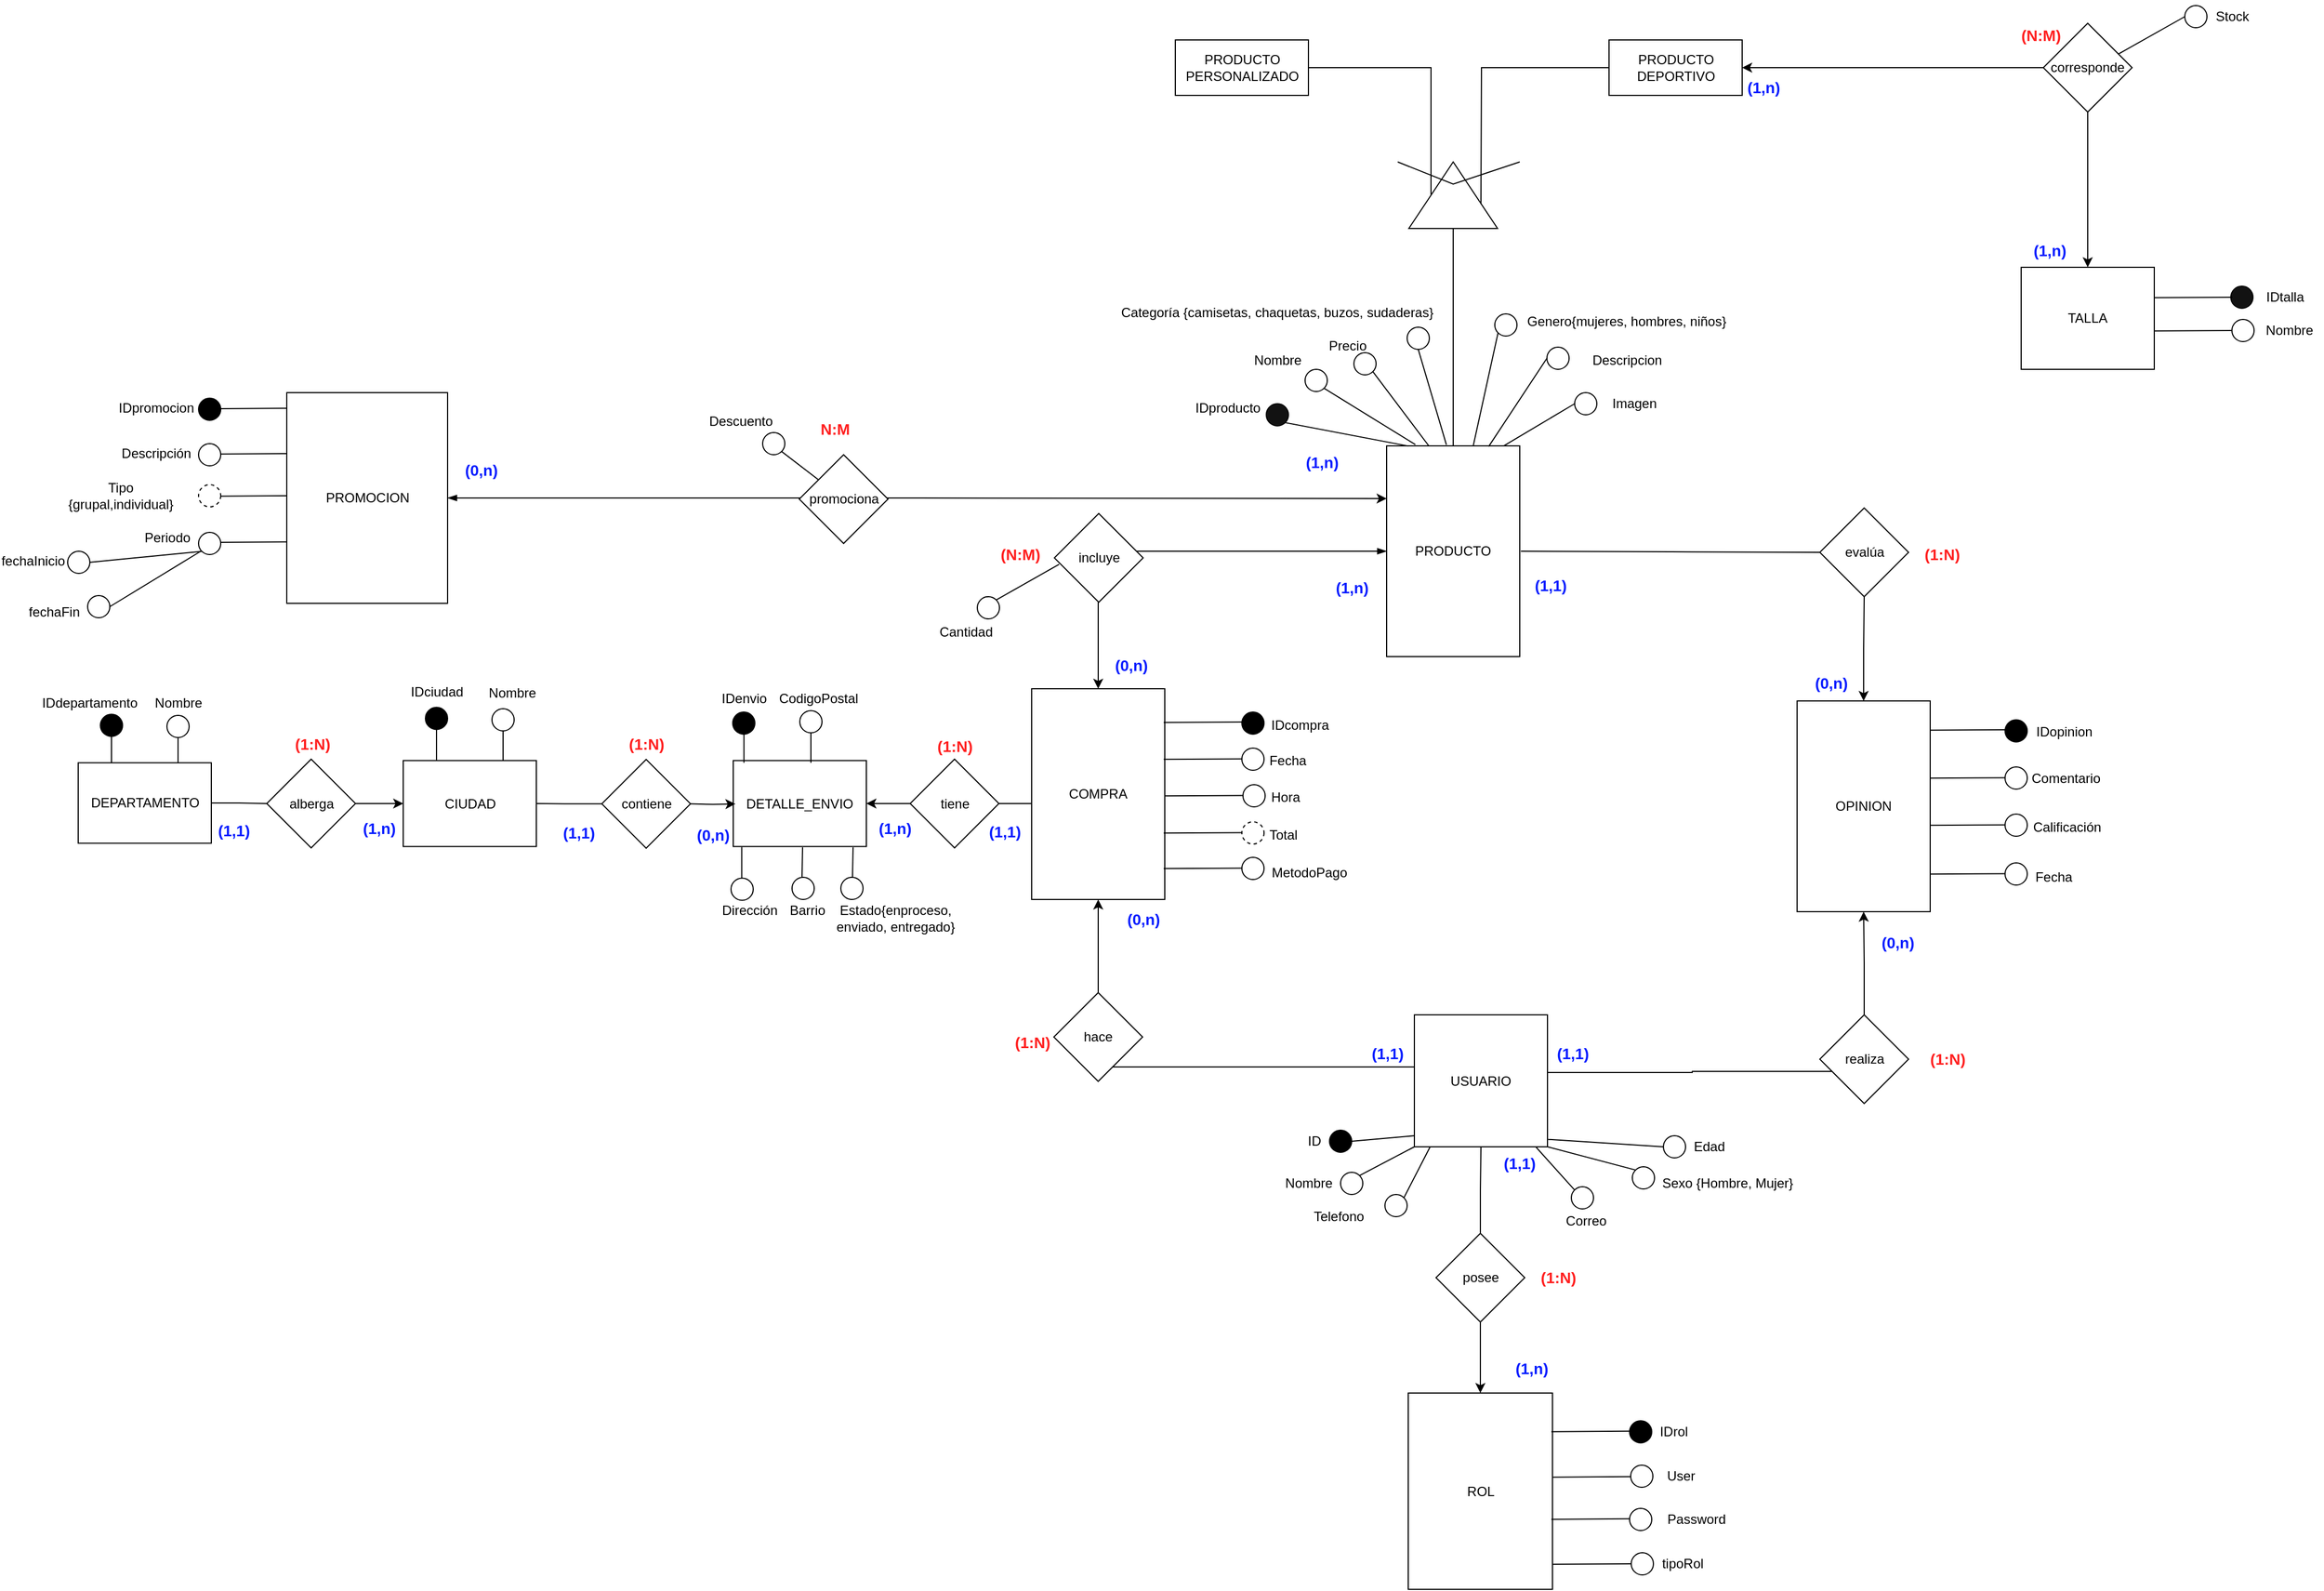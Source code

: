 <mxfile version="24.0.2" type="device">
  <diagram id="R2lEEEUBdFMjLlhIrx00" name="Page-1">
    <mxGraphModel dx="1337" dy="-423" grid="1" gridSize="10" guides="1" tooltips="1" connect="1" arrows="1" fold="1" page="1" pageScale="1" pageWidth="850" pageHeight="1100" math="0" shadow="0" extFonts="Permanent Marker^https://fonts.googleapis.com/css?family=Permanent+Marker">
      <root>
        <mxCell id="0" />
        <mxCell id="1" parent="0" />
        <mxCell id="82k4rV16YUGG3cX-hdS5-1" style="edgeStyle=orthogonalEdgeStyle;rounded=0;orthogonalLoop=1;jettySize=auto;html=1;entryX=0.5;entryY=1;entryDx=0;entryDy=0;" edge="1" parent="1" source="82k4rV16YUGG3cX-hdS5-89" target="82k4rV16YUGG3cX-hdS5-52">
          <mxGeometry relative="1" as="geometry" />
        </mxCell>
        <mxCell id="82k4rV16YUGG3cX-hdS5-2" style="edgeStyle=orthogonalEdgeStyle;rounded=0;orthogonalLoop=1;jettySize=auto;html=1;entryX=0;entryY=1;entryDx=0;entryDy=0;endArrow=none;endFill=0;" edge="1" parent="1">
          <mxGeometry relative="1" as="geometry">
            <mxPoint x="1690.5" y="2716" as="sourcePoint" />
            <mxPoint x="1960.5" y="2716" as="targetPoint" />
            <Array as="points">
              <mxPoint x="1825.5" y="2717" />
            </Array>
          </mxGeometry>
        </mxCell>
        <mxCell id="82k4rV16YUGG3cX-hdS5-3" value="ID" style="text;html=1;align=center;verticalAlign=middle;whiteSpace=wrap;rounded=0;" vertex="1" parent="1">
          <mxGeometry x="1454.5" y="2764" width="60" height="30" as="geometry" />
        </mxCell>
        <mxCell id="82k4rV16YUGG3cX-hdS5-4" value="Nombre" style="text;html=1;align=center;verticalAlign=middle;whiteSpace=wrap;rounded=0;" vertex="1" parent="1">
          <mxGeometry x="1449.5" y="2802" width="60" height="30" as="geometry" />
        </mxCell>
        <mxCell id="82k4rV16YUGG3cX-hdS5-5" value="Telefono" style="text;html=1;align=center;verticalAlign=middle;whiteSpace=wrap;rounded=0;" vertex="1" parent="1">
          <mxGeometry x="1476.5" y="2832" width="60" height="30" as="geometry" />
        </mxCell>
        <mxCell id="82k4rV16YUGG3cX-hdS5-6" value="Correo" style="text;html=1;align=center;verticalAlign=middle;whiteSpace=wrap;rounded=0;" vertex="1" parent="1">
          <mxGeometry x="1699.5" y="2836" width="60" height="30" as="geometry" />
        </mxCell>
        <mxCell id="82k4rV16YUGG3cX-hdS5-7" style="edgeStyle=orthogonalEdgeStyle;rounded=0;orthogonalLoop=1;jettySize=auto;html=1;exitX=0;exitY=0.5;exitDx=0;exitDy=0;entryX=0.5;entryY=0;entryDx=0;entryDy=0;startArrow=blockThin;startFill=1;" edge="1" parent="1" source="82k4rV16YUGG3cX-hdS5-10" target="82k4rV16YUGG3cX-hdS5-13">
          <mxGeometry relative="1" as="geometry" />
        </mxCell>
        <mxCell id="82k4rV16YUGG3cX-hdS5-8" style="edgeStyle=orthogonalEdgeStyle;rounded=0;orthogonalLoop=1;jettySize=auto;html=1;exitX=1;exitY=0.5;exitDx=0;exitDy=0;entryX=0;entryY=0.5;entryDx=0;entryDy=0;endArrow=none;endFill=0;" edge="1" parent="1" target="82k4rV16YUGG3cX-hdS5-88">
          <mxGeometry relative="1" as="geometry">
            <mxPoint x="1671" y="2247" as="sourcePoint" />
            <mxPoint x="1926.5" y="2247" as="targetPoint" />
          </mxGeometry>
        </mxCell>
        <mxCell id="82k4rV16YUGG3cX-hdS5-9" style="edgeStyle=orthogonalEdgeStyle;rounded=0;orthogonalLoop=1;jettySize=auto;html=1;exitX=0.5;exitY=0;exitDx=0;exitDy=0;entryX=0;entryY=0.5;entryDx=0;entryDy=0;endArrow=none;endFill=0;" edge="1" parent="1" source="82k4rV16YUGG3cX-hdS5-10" target="82k4rV16YUGG3cX-hdS5-151">
          <mxGeometry relative="1" as="geometry" />
        </mxCell>
        <mxCell id="82k4rV16YUGG3cX-hdS5-10" value="PRODUCTO" style="rounded=0;whiteSpace=wrap;html=1;" vertex="1" parent="1">
          <mxGeometry x="1550" y="2152" width="120" height="190" as="geometry" />
        </mxCell>
        <mxCell id="82k4rV16YUGG3cX-hdS5-11" style="edgeStyle=orthogonalEdgeStyle;rounded=0;orthogonalLoop=1;jettySize=auto;html=1;exitX=0.5;exitY=1;exitDx=0;exitDy=0;endArrow=none;endFill=0;startArrow=classic;startFill=1;" edge="1" parent="1" source="82k4rV16YUGG3cX-hdS5-13">
          <mxGeometry relative="1" as="geometry">
            <mxPoint x="1575" y="2712" as="targetPoint" />
            <Array as="points">
              <mxPoint x="1290" y="2712" />
              <mxPoint x="1575" y="2712" />
            </Array>
          </mxGeometry>
        </mxCell>
        <mxCell id="82k4rV16YUGG3cX-hdS5-12" style="edgeStyle=orthogonalEdgeStyle;rounded=0;orthogonalLoop=1;jettySize=auto;html=1;entryX=1;entryY=0.5;entryDx=0;entryDy=0;endArrow=none;endFill=0;" edge="1" parent="1" source="82k4rV16YUGG3cX-hdS5-122" target="82k4rV16YUGG3cX-hdS5-19">
          <mxGeometry relative="1" as="geometry">
            <mxPoint x="1082.559" y="2466.059" as="sourcePoint" />
          </mxGeometry>
        </mxCell>
        <mxCell id="82k4rV16YUGG3cX-hdS5-13" value="COMPRA" style="rounded=0;whiteSpace=wrap;html=1;" vertex="1" parent="1">
          <mxGeometry x="1230" y="2371" width="120" height="190" as="geometry" />
        </mxCell>
        <mxCell id="82k4rV16YUGG3cX-hdS5-14" value="USUARIO" style="rounded=0;whiteSpace=wrap;html=1;" vertex="1" parent="1">
          <mxGeometry x="1575" y="2665" width="120" height="119" as="geometry" />
        </mxCell>
        <mxCell id="82k4rV16YUGG3cX-hdS5-15" style="edgeStyle=orthogonalEdgeStyle;rounded=0;orthogonalLoop=1;jettySize=auto;html=1;exitX=1;exitY=0.5;exitDx=0;exitDy=0;entryX=0;entryY=0.25;entryDx=0;entryDy=0;startArrow=blockThin;startFill=1;" edge="1" parent="1" source="82k4rV16YUGG3cX-hdS5-16" target="82k4rV16YUGG3cX-hdS5-10">
          <mxGeometry relative="1" as="geometry" />
        </mxCell>
        <mxCell id="82k4rV16YUGG3cX-hdS5-16" value="PROMOCION" style="rounded=0;whiteSpace=wrap;html=1;" vertex="1" parent="1">
          <mxGeometry x="558.5" y="2104" width="145" height="190" as="geometry" />
        </mxCell>
        <mxCell id="82k4rV16YUGG3cX-hdS5-17" style="edgeStyle=orthogonalEdgeStyle;rounded=0;orthogonalLoop=1;jettySize=auto;html=1;exitX=1;exitY=0.5;exitDx=0;exitDy=0;entryX=0;entryY=0.5;entryDx=0;entryDy=0;endArrow=none;endFill=0;" edge="1" parent="1" source="82k4rV16YUGG3cX-hdS5-18" target="82k4rV16YUGG3cX-hdS5-84">
          <mxGeometry relative="1" as="geometry" />
        </mxCell>
        <mxCell id="82k4rV16YUGG3cX-hdS5-18" value="DEPARTAMENTO" style="rounded=0;whiteSpace=wrap;html=1;" vertex="1" parent="1">
          <mxGeometry x="370.5" y="2437.75" width="120" height="72.5" as="geometry" />
        </mxCell>
        <mxCell id="82k4rV16YUGG3cX-hdS5-19" value="CIUDAD" style="rounded=0;whiteSpace=wrap;html=1;" vertex="1" parent="1">
          <mxGeometry x="663.5" y="2435.75" width="120" height="77.5" as="geometry" />
        </mxCell>
        <mxCell id="82k4rV16YUGG3cX-hdS5-20" value="IDproducto" style="text;html=1;align=center;verticalAlign=middle;whiteSpace=wrap;rounded=0;" vertex="1" parent="1">
          <mxGeometry x="1376.5" y="2103" width="60" height="30" as="geometry" />
        </mxCell>
        <mxCell id="82k4rV16YUGG3cX-hdS5-21" value="Nombre" style="text;html=1;align=center;verticalAlign=middle;whiteSpace=wrap;rounded=0;" vertex="1" parent="1">
          <mxGeometry x="1411.5" y="2060" width="80" height="30" as="geometry" />
        </mxCell>
        <mxCell id="82k4rV16YUGG3cX-hdS5-22" value="Precio" style="text;html=1;align=center;verticalAlign=middle;whiteSpace=wrap;rounded=0;" vertex="1" parent="1">
          <mxGeometry x="1464.5" y="2047" width="100" height="30" as="geometry" />
        </mxCell>
        <mxCell id="82k4rV16YUGG3cX-hdS5-23" value="Categoría {camisetas, chaquetas, buzos, sudaderas}" style="text;html=1;align=center;verticalAlign=middle;whiteSpace=wrap;rounded=0;" vertex="1" parent="1">
          <mxGeometry x="1308.25" y="2017" width="286.5" height="30" as="geometry" />
        </mxCell>
        <mxCell id="82k4rV16YUGG3cX-hdS5-24" value="" style="ellipse;whiteSpace=wrap;html=1;direction=south;fillColor=#121212;" vertex="1" parent="1">
          <mxGeometry x="1441.5" y="2114" width="20" height="20" as="geometry" />
        </mxCell>
        <mxCell id="82k4rV16YUGG3cX-hdS5-25" value="" style="ellipse;whiteSpace=wrap;html=1;" vertex="1" parent="1">
          <mxGeometry x="1476.5" y="2083" width="20" height="20" as="geometry" />
        </mxCell>
        <mxCell id="82k4rV16YUGG3cX-hdS5-26" value="" style="ellipse;whiteSpace=wrap;html=1;" vertex="1" parent="1">
          <mxGeometry x="1520.5" y="2068" width="20" height="20" as="geometry" />
        </mxCell>
        <mxCell id="82k4rV16YUGG3cX-hdS5-27" value="Genero{mujeres, hombres, niños}" style="text;html=1;align=center;verticalAlign=middle;whiteSpace=wrap;rounded=0;" vertex="1" parent="1">
          <mxGeometry x="1650.5" y="2025" width="230.5" height="30" as="geometry" />
        </mxCell>
        <mxCell id="82k4rV16YUGG3cX-hdS5-28" value="" style="ellipse;whiteSpace=wrap;html=1;" vertex="1" parent="1">
          <mxGeometry x="1647.5" y="2033" width="20" height="20" as="geometry" />
        </mxCell>
        <mxCell id="82k4rV16YUGG3cX-hdS5-29" value="Descripcion" style="text;html=1;align=center;verticalAlign=middle;whiteSpace=wrap;rounded=0;" vertex="1" parent="1">
          <mxGeometry x="1716.5" y="2060" width="100" height="30" as="geometry" />
        </mxCell>
        <mxCell id="82k4rV16YUGG3cX-hdS5-30" value="Imagen" style="text;html=1;align=center;verticalAlign=middle;whiteSpace=wrap;rounded=0;" vertex="1" parent="1">
          <mxGeometry x="1746.5" y="2099" width="53" height="30" as="geometry" />
        </mxCell>
        <mxCell id="82k4rV16YUGG3cX-hdS5-31" value="" style="ellipse;whiteSpace=wrap;html=1;" vertex="1" parent="1">
          <mxGeometry x="1694.5" y="2063" width="20" height="20" as="geometry" />
        </mxCell>
        <mxCell id="82k4rV16YUGG3cX-hdS5-32" value="" style="ellipse;whiteSpace=wrap;html=1;" vertex="1" parent="1">
          <mxGeometry x="1719.5" y="2104" width="20" height="20" as="geometry" />
        </mxCell>
        <mxCell id="82k4rV16YUGG3cX-hdS5-33" value="" style="endArrow=none;html=1;rounded=0;exitX=1;exitY=0;exitDx=0;exitDy=0;entryX=0.097;entryY=0.001;entryDx=0;entryDy=0;entryPerimeter=0;" edge="1" parent="1" source="82k4rV16YUGG3cX-hdS5-24">
          <mxGeometry width="50" height="50" relative="1" as="geometry">
            <mxPoint x="1748.5" y="2095" as="sourcePoint" />
            <mxPoint x="1569.64" y="2152.19" as="targetPoint" />
          </mxGeometry>
        </mxCell>
        <mxCell id="82k4rV16YUGG3cX-hdS5-34" value="" style="endArrow=none;html=1;rounded=0;exitX=1;exitY=1;exitDx=0;exitDy=0;entryX=0.149;entryY=-0.006;entryDx=0;entryDy=0;entryPerimeter=0;" edge="1" parent="1" source="82k4rV16YUGG3cX-hdS5-25">
          <mxGeometry width="50" height="50" relative="1" as="geometry">
            <mxPoint x="1468.5" y="2141" as="sourcePoint" />
            <mxPoint x="1575.88" y="2150.86" as="targetPoint" />
          </mxGeometry>
        </mxCell>
        <mxCell id="82k4rV16YUGG3cX-hdS5-35" value="" style="endArrow=none;html=1;rounded=0;exitX=1;exitY=1;exitDx=0;exitDy=0;entryX=0.25;entryY=0;entryDx=0;entryDy=0;" edge="1" parent="1" source="82k4rV16YUGG3cX-hdS5-26">
          <mxGeometry width="50" height="50" relative="1" as="geometry">
            <mxPoint x="1551.5" y="2097" as="sourcePoint" />
            <mxPoint x="1588" y="2152" as="targetPoint" />
          </mxGeometry>
        </mxCell>
        <mxCell id="82k4rV16YUGG3cX-hdS5-36" value="" style="endArrow=none;html=1;rounded=0;exitX=0;exitY=1;exitDx=0;exitDy=0;entryX=0.585;entryY=-0.003;entryDx=0;entryDy=0;entryPerimeter=0;" edge="1" parent="1" source="82k4rV16YUGG3cX-hdS5-28">
          <mxGeometry width="50" height="50" relative="1" as="geometry">
            <mxPoint x="1621.5" y="2078" as="sourcePoint" />
            <mxPoint x="1628.2" y="2151.43" as="targetPoint" />
          </mxGeometry>
        </mxCell>
        <mxCell id="82k4rV16YUGG3cX-hdS5-37" value="" style="endArrow=none;html=1;rounded=0;exitX=0;exitY=0.5;exitDx=0;exitDy=0;entryX=0.7;entryY=0.003;entryDx=0;entryDy=0;entryPerimeter=0;" edge="1" parent="1" source="82k4rV16YUGG3cX-hdS5-31">
          <mxGeometry width="50" height="50" relative="1" as="geometry">
            <mxPoint x="1684.5" y="2092" as="sourcePoint" />
            <mxPoint x="1642" y="2152.57" as="targetPoint" />
          </mxGeometry>
        </mxCell>
        <mxCell id="82k4rV16YUGG3cX-hdS5-38" value="" style="endArrow=none;html=1;rounded=0;exitX=0;exitY=0.5;exitDx=0;exitDy=0;entryX=0.816;entryY=-0.001;entryDx=0;entryDy=0;entryPerimeter=0;" edge="1" parent="1" source="82k4rV16YUGG3cX-hdS5-32">
          <mxGeometry width="50" height="50" relative="1" as="geometry">
            <mxPoint x="1746.5" y="2108" as="sourcePoint" />
            <mxPoint x="1655.92" y="2151.81" as="targetPoint" />
          </mxGeometry>
        </mxCell>
        <mxCell id="82k4rV16YUGG3cX-hdS5-39" value="IDopinion" style="text;html=1;align=center;verticalAlign=middle;whiteSpace=wrap;rounded=0;" vertex="1" parent="1">
          <mxGeometry x="2126.5" y="2395.25" width="68" height="30" as="geometry" />
        </mxCell>
        <mxCell id="82k4rV16YUGG3cX-hdS5-40" value="Comentario" style="text;html=1;align=center;verticalAlign=middle;whiteSpace=wrap;rounded=0;" vertex="1" parent="1">
          <mxGeometry x="2135.5" y="2436.5" width="53" height="30" as="geometry" />
        </mxCell>
        <mxCell id="82k4rV16YUGG3cX-hdS5-41" value="Calificación" style="text;html=1;align=center;verticalAlign=middle;whiteSpace=wrap;rounded=0;" vertex="1" parent="1">
          <mxGeometry x="2131.5" y="2481" width="63" height="30" as="geometry" />
        </mxCell>
        <mxCell id="82k4rV16YUGG3cX-hdS5-42" value="Fecha" style="text;html=1;align=center;verticalAlign=middle;whiteSpace=wrap;rounded=0;" vertex="1" parent="1">
          <mxGeometry x="2124.5" y="2526" width="53" height="30" as="geometry" />
        </mxCell>
        <mxCell id="82k4rV16YUGG3cX-hdS5-43" value="" style="ellipse;whiteSpace=wrap;html=1;fillColor=#000000;" vertex="1" parent="1">
          <mxGeometry x="2107.5" y="2399" width="20" height="20" as="geometry" />
        </mxCell>
        <mxCell id="82k4rV16YUGG3cX-hdS5-44" value="" style="ellipse;whiteSpace=wrap;html=1;" vertex="1" parent="1">
          <mxGeometry x="2107.5" y="2441.5" width="20" height="20" as="geometry" />
        </mxCell>
        <mxCell id="82k4rV16YUGG3cX-hdS5-45" value="" style="ellipse;whiteSpace=wrap;html=1;" vertex="1" parent="1">
          <mxGeometry x="2107.5" y="2484" width="20" height="20" as="geometry" />
        </mxCell>
        <mxCell id="82k4rV16YUGG3cX-hdS5-46" value="" style="ellipse;whiteSpace=wrap;html=1;" vertex="1" parent="1">
          <mxGeometry x="2107.5" y="2528" width="20" height="20" as="geometry" />
        </mxCell>
        <mxCell id="82k4rV16YUGG3cX-hdS5-47" value="" style="endArrow=none;html=1;rounded=0;" edge="1" parent="1">
          <mxGeometry width="50" height="50" relative="1" as="geometry">
            <mxPoint x="2107.5" y="2408" as="sourcePoint" />
            <mxPoint x="2037" y="2408.41" as="targetPoint" />
          </mxGeometry>
        </mxCell>
        <mxCell id="82k4rV16YUGG3cX-hdS5-48" value="" style="endArrow=none;html=1;rounded=0;" edge="1" parent="1">
          <mxGeometry width="50" height="50" relative="1" as="geometry">
            <mxPoint x="2107.5" y="2451.26" as="sourcePoint" />
            <mxPoint x="2037" y="2451.67" as="targetPoint" />
          </mxGeometry>
        </mxCell>
        <mxCell id="82k4rV16YUGG3cX-hdS5-49" value="" style="endArrow=none;html=1;rounded=0;" edge="1" parent="1">
          <mxGeometry width="50" height="50" relative="1" as="geometry">
            <mxPoint x="2107.5" y="2493.76" as="sourcePoint" />
            <mxPoint x="2037" y="2494.17" as="targetPoint" />
          </mxGeometry>
        </mxCell>
        <mxCell id="82k4rV16YUGG3cX-hdS5-50" value="" style="endArrow=none;html=1;rounded=0;" edge="1" parent="1">
          <mxGeometry width="50" height="50" relative="1" as="geometry">
            <mxPoint x="2107.5" y="2537.76" as="sourcePoint" />
            <mxPoint x="2037" y="2538.17" as="targetPoint" />
          </mxGeometry>
        </mxCell>
        <mxCell id="82k4rV16YUGG3cX-hdS5-51" style="edgeStyle=orthogonalEdgeStyle;rounded=0;orthogonalLoop=1;jettySize=auto;html=1;exitX=0.5;exitY=0;exitDx=0;exitDy=0;entryX=0.5;entryY=1;entryDx=0;entryDy=0;endArrow=none;endFill=0;startArrow=classic;startFill=1;" edge="1" parent="1" source="82k4rV16YUGG3cX-hdS5-52" target="82k4rV16YUGG3cX-hdS5-88">
          <mxGeometry relative="1" as="geometry" />
        </mxCell>
        <mxCell id="82k4rV16YUGG3cX-hdS5-52" value="OPINION" style="rounded=0;whiteSpace=wrap;html=1;" vertex="1" parent="1">
          <mxGeometry x="1920" y="2382" width="120" height="190" as="geometry" />
        </mxCell>
        <mxCell id="82k4rV16YUGG3cX-hdS5-53" value="IDcompra" style="text;html=1;align=center;verticalAlign=middle;whiteSpace=wrap;rounded=0;" vertex="1" parent="1">
          <mxGeometry x="1441.5" y="2389" width="60" height="30" as="geometry" />
        </mxCell>
        <mxCell id="82k4rV16YUGG3cX-hdS5-54" value="Fecha" style="text;html=1;align=center;verticalAlign=middle;whiteSpace=wrap;rounded=0;" vertex="1" parent="1">
          <mxGeometry x="1440.5" y="2420.5" width="40" height="30" as="geometry" />
        </mxCell>
        <mxCell id="82k4rV16YUGG3cX-hdS5-55" value="Total" style="text;html=1;align=center;verticalAlign=middle;whiteSpace=wrap;rounded=0;" vertex="1" parent="1">
          <mxGeometry x="1436.5" y="2488" width="40" height="30" as="geometry" />
        </mxCell>
        <mxCell id="82k4rV16YUGG3cX-hdS5-56" value="MetodoPago" style="text;html=1;align=center;verticalAlign=middle;whiteSpace=wrap;rounded=0;" vertex="1" parent="1">
          <mxGeometry x="1449.5" y="2522" width="61" height="30" as="geometry" />
        </mxCell>
        <mxCell id="82k4rV16YUGG3cX-hdS5-57" value="" style="ellipse;whiteSpace=wrap;html=1;fillColor=#000000;" vertex="1" parent="1">
          <mxGeometry x="1419.5" y="2392" width="20" height="20" as="geometry" />
        </mxCell>
        <mxCell id="82k4rV16YUGG3cX-hdS5-58" value="" style="ellipse;whiteSpace=wrap;html=1;" vertex="1" parent="1">
          <mxGeometry x="1419.5" y="2424.5" width="20" height="20" as="geometry" />
        </mxCell>
        <mxCell id="82k4rV16YUGG3cX-hdS5-59" value="" style="ellipse;whiteSpace=wrap;html=1;dashed=1;" vertex="1" parent="1">
          <mxGeometry x="1419.5" y="2491" width="20" height="20" as="geometry" />
        </mxCell>
        <mxCell id="82k4rV16YUGG3cX-hdS5-60" value="" style="ellipse;whiteSpace=wrap;html=1;" vertex="1" parent="1">
          <mxGeometry x="1419.5" y="2523" width="20" height="20" as="geometry" />
        </mxCell>
        <mxCell id="82k4rV16YUGG3cX-hdS5-61" value="" style="endArrow=none;html=1;rounded=0;" edge="1" parent="1">
          <mxGeometry width="50" height="50" relative="1" as="geometry">
            <mxPoint x="1419.5" y="2401" as="sourcePoint" />
            <mxPoint x="1349" y="2401.41" as="targetPoint" />
          </mxGeometry>
        </mxCell>
        <mxCell id="82k4rV16YUGG3cX-hdS5-62" value="" style="endArrow=none;html=1;rounded=0;" edge="1" parent="1">
          <mxGeometry width="50" height="50" relative="1" as="geometry">
            <mxPoint x="1419.5" y="2434.26" as="sourcePoint" />
            <mxPoint x="1349" y="2434.67" as="targetPoint" />
          </mxGeometry>
        </mxCell>
        <mxCell id="82k4rV16YUGG3cX-hdS5-63" value="" style="endArrow=none;html=1;rounded=0;" edge="1" parent="1">
          <mxGeometry width="50" height="50" relative="1" as="geometry">
            <mxPoint x="1419.5" y="2500.76" as="sourcePoint" />
            <mxPoint x="1349" y="2501.17" as="targetPoint" />
          </mxGeometry>
        </mxCell>
        <mxCell id="82k4rV16YUGG3cX-hdS5-64" value="" style="endArrow=none;html=1;rounded=0;" edge="1" parent="1">
          <mxGeometry width="50" height="50" relative="1" as="geometry">
            <mxPoint x="1419.5" y="2532.76" as="sourcePoint" />
            <mxPoint x="1349" y="2533.17" as="targetPoint" />
          </mxGeometry>
        </mxCell>
        <mxCell id="82k4rV16YUGG3cX-hdS5-65" value="IDciudad" style="text;html=1;align=center;verticalAlign=middle;whiteSpace=wrap;rounded=0;" vertex="1" parent="1">
          <mxGeometry x="663.5" y="2359" width="60" height="30" as="geometry" />
        </mxCell>
        <mxCell id="82k4rV16YUGG3cX-hdS5-66" value="Nombre" style="text;html=1;align=center;verticalAlign=middle;whiteSpace=wrap;rounded=0;" vertex="1" parent="1">
          <mxGeometry x="731.5" y="2360" width="60" height="30" as="geometry" />
        </mxCell>
        <mxCell id="82k4rV16YUGG3cX-hdS5-67" value="IDpromocion" style="text;html=1;align=center;verticalAlign=middle;whiteSpace=wrap;rounded=0;" vertex="1" parent="1">
          <mxGeometry x="411" y="2103" width="60" height="30" as="geometry" />
        </mxCell>
        <mxCell id="82k4rV16YUGG3cX-hdS5-68" value="Descripción" style="text;html=1;align=center;verticalAlign=middle;whiteSpace=wrap;rounded=0;" vertex="1" parent="1">
          <mxGeometry x="411" y="2144" width="60" height="30" as="geometry" />
        </mxCell>
        <mxCell id="82k4rV16YUGG3cX-hdS5-69" value="Tipo {grupal,individual}" style="text;html=1;align=center;verticalAlign=middle;whiteSpace=wrap;rounded=0;" vertex="1" parent="1">
          <mxGeometry x="379" y="2182" width="60" height="30" as="geometry" />
        </mxCell>
        <mxCell id="82k4rV16YUGG3cX-hdS5-70" value="Periodo" style="text;html=1;align=center;verticalAlign=middle;whiteSpace=wrap;rounded=0;" vertex="1" parent="1">
          <mxGeometry x="421" y="2220" width="60" height="30" as="geometry" />
        </mxCell>
        <mxCell id="82k4rV16YUGG3cX-hdS5-71" value="fechaInicio" style="text;html=1;align=center;verticalAlign=middle;whiteSpace=wrap;rounded=0;" vertex="1" parent="1">
          <mxGeometry x="300" y="2241" width="60" height="30" as="geometry" />
        </mxCell>
        <mxCell id="82k4rV16YUGG3cX-hdS5-72" value="fechaFin" style="text;html=1;align=center;verticalAlign=middle;whiteSpace=wrap;rounded=0;" vertex="1" parent="1">
          <mxGeometry x="319" y="2287" width="60" height="30" as="geometry" />
        </mxCell>
        <mxCell id="82k4rV16YUGG3cX-hdS5-73" value="IDdepartamento" style="text;html=1;align=center;verticalAlign=middle;whiteSpace=wrap;rounded=0;" vertex="1" parent="1">
          <mxGeometry x="350.5" y="2369" width="60" height="30" as="geometry" />
        </mxCell>
        <mxCell id="82k4rV16YUGG3cX-hdS5-74" value="Nombre" style="text;html=1;align=center;verticalAlign=middle;whiteSpace=wrap;rounded=0;" vertex="1" parent="1">
          <mxGeometry x="430.5" y="2369" width="60" height="30" as="geometry" />
        </mxCell>
        <mxCell id="82k4rV16YUGG3cX-hdS5-75" value="" style="ellipse;whiteSpace=wrap;html=1;fillColor=#000000;" vertex="1" parent="1">
          <mxGeometry x="683.5" y="2387.75" width="20" height="20" as="geometry" />
        </mxCell>
        <mxCell id="82k4rV16YUGG3cX-hdS5-76" value="" style="ellipse;whiteSpace=wrap;html=1;" vertex="1" parent="1">
          <mxGeometry x="743.5" y="2389" width="20" height="20" as="geometry" />
        </mxCell>
        <mxCell id="82k4rV16YUGG3cX-hdS5-77" value="" style="ellipse;whiteSpace=wrap;html=1;fillColor=#000000;" vertex="1" parent="1">
          <mxGeometry x="390.5" y="2394" width="20" height="20" as="geometry" />
        </mxCell>
        <mxCell id="82k4rV16YUGG3cX-hdS5-78" value="" style="ellipse;whiteSpace=wrap;html=1;" vertex="1" parent="1">
          <mxGeometry x="450.5" y="2395" width="20" height="20" as="geometry" />
        </mxCell>
        <mxCell id="82k4rV16YUGG3cX-hdS5-79" value="" style="endArrow=none;html=1;rounded=0;exitX=0.5;exitY=1;exitDx=0;exitDy=0;entryX=0.25;entryY=0;entryDx=0;entryDy=0;" edge="1" parent="1" source="82k4rV16YUGG3cX-hdS5-77" target="82k4rV16YUGG3cX-hdS5-18">
          <mxGeometry width="50" height="50" relative="1" as="geometry">
            <mxPoint x="400.071" y="2392.071" as="sourcePoint" />
            <mxPoint x="393" y="2438.5" as="targetPoint" />
          </mxGeometry>
        </mxCell>
        <mxCell id="82k4rV16YUGG3cX-hdS5-80" value="" style="endArrow=none;html=1;rounded=0;exitX=0.5;exitY=1;exitDx=0;exitDy=0;entryX=0.75;entryY=0;entryDx=0;entryDy=0;" edge="1" parent="1" source="82k4rV16YUGG3cX-hdS5-78" target="82k4rV16YUGG3cX-hdS5-18">
          <mxGeometry width="50" height="50" relative="1" as="geometry">
            <mxPoint x="585.201" y="2392.571" as="sourcePoint" />
            <mxPoint x="585.13" y="2438.5" as="targetPoint" />
          </mxGeometry>
        </mxCell>
        <mxCell id="82k4rV16YUGG3cX-hdS5-81" value="" style="endArrow=none;html=1;rounded=0;exitX=0.5;exitY=1;exitDx=0;exitDy=0;entryX=0.25;entryY=0;entryDx=0;entryDy=0;" edge="1" parent="1" source="82k4rV16YUGG3cX-hdS5-75" target="82k4rV16YUGG3cX-hdS5-19">
          <mxGeometry width="50" height="50" relative="1" as="geometry">
            <mxPoint x="778.201" y="2388.571" as="sourcePoint" />
            <mxPoint x="778.13" y="2434.5" as="targetPoint" />
          </mxGeometry>
        </mxCell>
        <mxCell id="82k4rV16YUGG3cX-hdS5-82" value="" style="endArrow=none;html=1;rounded=0;exitX=0.5;exitY=1;exitDx=0;exitDy=0;entryX=0.75;entryY=0;entryDx=0;entryDy=0;" edge="1" parent="1" source="82k4rV16YUGG3cX-hdS5-76" target="82k4rV16YUGG3cX-hdS5-19">
          <mxGeometry width="50" height="50" relative="1" as="geometry">
            <mxPoint x="877.201" y="2388.571" as="sourcePoint" />
            <mxPoint x="877.13" y="2434.5" as="targetPoint" />
          </mxGeometry>
        </mxCell>
        <mxCell id="82k4rV16YUGG3cX-hdS5-83" value="" style="edgeStyle=orthogonalEdgeStyle;rounded=0;orthogonalLoop=1;jettySize=auto;html=1;exitX=0;exitY=0.5;exitDx=0;exitDy=0;entryX=1;entryY=0.5;entryDx=0;entryDy=0;endArrow=none;endFill=0;startArrow=classic;startFill=1;" edge="1" parent="1" source="82k4rV16YUGG3cX-hdS5-19" target="82k4rV16YUGG3cX-hdS5-84">
          <mxGeometry relative="1" as="geometry">
            <mxPoint x="743" y="2474" as="sourcePoint" />
            <mxPoint x="596" y="2475" as="targetPoint" />
          </mxGeometry>
        </mxCell>
        <mxCell id="82k4rV16YUGG3cX-hdS5-84" value="alberga" style="rhombus;whiteSpace=wrap;html=1;" vertex="1" parent="1">
          <mxGeometry x="540.5" y="2434.5" width="80" height="80" as="geometry" />
        </mxCell>
        <mxCell id="82k4rV16YUGG3cX-hdS5-85" value="promociona" style="rhombus;whiteSpace=wrap;html=1;" vertex="1" parent="1">
          <mxGeometry x="1020.5" y="2160" width="80" height="80" as="geometry" />
        </mxCell>
        <mxCell id="82k4rV16YUGG3cX-hdS5-86" value="incluye" style="rhombus;whiteSpace=wrap;html=1;" vertex="1" parent="1">
          <mxGeometry x="1250.5" y="2213" width="80" height="80" as="geometry" />
        </mxCell>
        <mxCell id="82k4rV16YUGG3cX-hdS5-87" value="hace" style="rhombus;whiteSpace=wrap;html=1;" vertex="1" parent="1">
          <mxGeometry x="1250" y="2645" width="80" height="80" as="geometry" />
        </mxCell>
        <mxCell id="82k4rV16YUGG3cX-hdS5-88" value="evalúa" style="rhombus;whiteSpace=wrap;html=1;" vertex="1" parent="1">
          <mxGeometry x="1940.5" y="2208" width="80" height="80" as="geometry" />
        </mxCell>
        <mxCell id="82k4rV16YUGG3cX-hdS5-89" value="realiza" style="rhombus;whiteSpace=wrap;html=1;" vertex="1" parent="1">
          <mxGeometry x="1940.5" y="2665" width="80" height="80" as="geometry" />
        </mxCell>
        <mxCell id="82k4rV16YUGG3cX-hdS5-90" value="&lt;font style=&quot;font-size: 14px;&quot;&gt;(1:N)&lt;/font&gt;" style="text;html=1;align=center;verticalAlign=middle;whiteSpace=wrap;rounded=0;fontStyle=1;fontColor=#FF1F1F;fontSize=14;" vertex="1" parent="1">
          <mxGeometry x="1200.5" y="2675" width="60" height="30" as="geometry" />
        </mxCell>
        <mxCell id="82k4rV16YUGG3cX-hdS5-91" value="(1,1)" style="text;html=1;align=center;verticalAlign=middle;whiteSpace=wrap;rounded=0;fontStyle=1;fontColor=#031CFF;fontSize=14;" vertex="1" parent="1">
          <mxGeometry x="1520.5" y="2685" width="60" height="30" as="geometry" />
        </mxCell>
        <mxCell id="82k4rV16YUGG3cX-hdS5-92" value="(0,n)" style="text;html=1;align=center;verticalAlign=middle;whiteSpace=wrap;rounded=0;fontStyle=1;fontColor=#031CFF;fontSize=14;" vertex="1" parent="1">
          <mxGeometry x="1301" y="2564" width="60" height="30" as="geometry" />
        </mxCell>
        <mxCell id="82k4rV16YUGG3cX-hdS5-93" value="(1,n)" style="text;html=1;align=center;verticalAlign=middle;whiteSpace=wrap;rounded=0;fontStyle=1;fontColor=#031CFF;fontSize=14;" vertex="1" parent="1">
          <mxGeometry x="1488.5" y="2265" width="60" height="30" as="geometry" />
        </mxCell>
        <mxCell id="82k4rV16YUGG3cX-hdS5-94" value="&lt;font style=&quot;font-size: 14px;&quot;&gt;(N:M)&lt;/font&gt;" style="text;html=1;align=center;verticalAlign=middle;whiteSpace=wrap;rounded=0;fontStyle=1;fontColor=#FF1F1F;fontSize=14;" vertex="1" parent="1">
          <mxGeometry x="1190" y="2235" width="60" height="30" as="geometry" />
        </mxCell>
        <mxCell id="82k4rV16YUGG3cX-hdS5-95" value="(1,1)" style="text;html=1;align=center;verticalAlign=middle;whiteSpace=wrap;rounded=0;fontStyle=1;fontColor=#031CFF;fontSize=14;" vertex="1" parent="1">
          <mxGeometry x="1667.5" y="2263" width="60" height="30" as="geometry" />
        </mxCell>
        <mxCell id="82k4rV16YUGG3cX-hdS5-96" value="(0,n)" style="text;html=1;align=center;verticalAlign=middle;whiteSpace=wrap;rounded=0;fontStyle=1;fontColor=#031CFF;fontSize=14;" vertex="1" parent="1">
          <mxGeometry x="1920.5" y="2351" width="60" height="30" as="geometry" />
        </mxCell>
        <mxCell id="82k4rV16YUGG3cX-hdS5-97" value="&lt;font style=&quot;font-size: 14px;&quot;&gt;(1:N)&lt;/font&gt;" style="text;html=1;align=center;verticalAlign=middle;whiteSpace=wrap;rounded=0;fontStyle=1;fontColor=#FF1F1F;fontSize=14;" vertex="1" parent="1">
          <mxGeometry x="2020.5" y="2235" width="60" height="30" as="geometry" />
        </mxCell>
        <mxCell id="82k4rV16YUGG3cX-hdS5-98" value="(1,1)" style="text;html=1;align=center;verticalAlign=middle;whiteSpace=wrap;rounded=0;fontStyle=1;fontColor=#031CFF;fontSize=14;" vertex="1" parent="1">
          <mxGeometry x="1687.75" y="2685" width="60" height="30" as="geometry" />
        </mxCell>
        <mxCell id="82k4rV16YUGG3cX-hdS5-99" value="(0,n)" style="text;html=1;align=center;verticalAlign=middle;whiteSpace=wrap;rounded=0;fontStyle=1;fontColor=#031CFF;fontSize=14;" vertex="1" parent="1">
          <mxGeometry x="1980.5" y="2585" width="60" height="30" as="geometry" />
        </mxCell>
        <mxCell id="82k4rV16YUGG3cX-hdS5-100" value="&lt;font style=&quot;font-size: 14px;&quot;&gt;(1:N)&lt;/font&gt;" style="text;html=1;align=center;verticalAlign=middle;whiteSpace=wrap;rounded=0;fontStyle=1;fontColor=#FF1F1F;fontSize=14;" vertex="1" parent="1">
          <mxGeometry x="2025.5" y="2690" width="60" height="30" as="geometry" />
        </mxCell>
        <mxCell id="82k4rV16YUGG3cX-hdS5-101" value="&lt;font style=&quot;font-size: 14px;&quot;&gt;(1:N)&lt;/font&gt;" style="text;html=1;align=center;verticalAlign=middle;whiteSpace=wrap;rounded=0;fontStyle=1;fontColor=#FF1F1F;fontSize=14;" vertex="1" parent="1">
          <mxGeometry x="1130.5" y="2407.75" width="60" height="30" as="geometry" />
        </mxCell>
        <mxCell id="82k4rV16YUGG3cX-hdS5-102" value="(1,n)" style="text;html=1;align=center;verticalAlign=middle;whiteSpace=wrap;rounded=0;fontStyle=1;fontColor=#031CFF;fontSize=14;" vertex="1" parent="1">
          <mxGeometry x="611.5" y="2482" width="60" height="30" as="geometry" />
        </mxCell>
        <mxCell id="82k4rV16YUGG3cX-hdS5-103" value="(1,1)" style="text;html=1;align=center;verticalAlign=middle;whiteSpace=wrap;rounded=0;fontStyle=1;fontColor=#031CFF;fontSize=14;" vertex="1" parent="1">
          <mxGeometry x="480.5" y="2484" width="60" height="30" as="geometry" />
        </mxCell>
        <mxCell id="82k4rV16YUGG3cX-hdS5-104" value="&lt;font style=&quot;font-size: 14px;&quot;&gt;N:M&lt;/font&gt;" style="text;html=1;align=center;verticalAlign=middle;whiteSpace=wrap;rounded=0;fontStyle=1;fontColor=#FF1F1F;fontSize=14;" vertex="1" parent="1">
          <mxGeometry x="1023" y="2122" width="60" height="30" as="geometry" />
        </mxCell>
        <mxCell id="82k4rV16YUGG3cX-hdS5-105" value="(1,n)" style="text;html=1;align=center;verticalAlign=middle;whiteSpace=wrap;rounded=0;fontStyle=1;fontColor=#031CFF;fontSize=14;" vertex="1" parent="1">
          <mxGeometry x="1461.5" y="2152" width="60" height="30" as="geometry" />
        </mxCell>
        <mxCell id="82k4rV16YUGG3cX-hdS5-106" value="(0,n)" style="text;html=1;align=center;verticalAlign=middle;whiteSpace=wrap;rounded=0;fontStyle=1;fontColor=#031CFF;fontSize=14;" vertex="1" parent="1">
          <mxGeometry x="703.5" y="2159" width="60" height="30" as="geometry" />
        </mxCell>
        <mxCell id="82k4rV16YUGG3cX-hdS5-107" value="" style="ellipse;whiteSpace=wrap;html=1;direction=south;" vertex="1" parent="1">
          <mxGeometry x="1181" y="2288" width="20" height="20" as="geometry" />
        </mxCell>
        <mxCell id="82k4rV16YUGG3cX-hdS5-108" value="Cantidad" style="text;html=1;align=center;verticalAlign=middle;whiteSpace=wrap;rounded=0;" vertex="1" parent="1">
          <mxGeometry x="1141" y="2305" width="60" height="30" as="geometry" />
        </mxCell>
        <mxCell id="82k4rV16YUGG3cX-hdS5-109" value="" style="endArrow=none;html=1;rounded=0;exitX=0;exitY=0;exitDx=0;exitDy=0;entryX=0.053;entryY=0.573;entryDx=0;entryDy=0;entryPerimeter=0;" edge="1" parent="1" source="82k4rV16YUGG3cX-hdS5-107" target="82k4rV16YUGG3cX-hdS5-86">
          <mxGeometry width="50" height="50" relative="1" as="geometry">
            <mxPoint x="1468.5" y="2141" as="sourcePoint" />
            <mxPoint x="1579.64" y="2162.19" as="targetPoint" />
          </mxGeometry>
        </mxCell>
        <mxCell id="82k4rV16YUGG3cX-hdS5-110" value="PRODUCTO PERSONALIZADO" style="rounded=0;whiteSpace=wrap;html=1;" vertex="1" parent="1">
          <mxGeometry x="1359.5" y="1786" width="120" height="50" as="geometry" />
        </mxCell>
        <mxCell id="82k4rV16YUGG3cX-hdS5-111" style="edgeStyle=orthogonalEdgeStyle;rounded=0;orthogonalLoop=1;jettySize=auto;html=1;exitX=1;exitY=0.5;exitDx=0;exitDy=0;entryX=0;entryY=0.5;entryDx=0;entryDy=0;endArrow=none;endFill=0;startArrow=classic;startFill=1;" edge="1" parent="1" source="82k4rV16YUGG3cX-hdS5-112" target="82k4rV16YUGG3cX-hdS5-206">
          <mxGeometry relative="1" as="geometry" />
        </mxCell>
        <mxCell id="82k4rV16YUGG3cX-hdS5-112" value="PRODUCTO DEPORTIVO" style="rounded=0;whiteSpace=wrap;html=1;" vertex="1" parent="1">
          <mxGeometry x="1750.5" y="1786" width="120" height="50" as="geometry" />
        </mxCell>
        <mxCell id="82k4rV16YUGG3cX-hdS5-113" value="(1,1)" style="text;html=1;align=center;verticalAlign=middle;whiteSpace=wrap;rounded=0;fontStyle=1;fontColor=#031CFF;fontSize=14;" vertex="1" parent="1">
          <mxGeometry x="1176" y="2484.5" width="60" height="30" as="geometry" />
        </mxCell>
        <mxCell id="82k4rV16YUGG3cX-hdS5-114" value="(0,n)" style="text;html=1;align=center;verticalAlign=middle;whiteSpace=wrap;rounded=0;fontStyle=1;fontColor=#031CFF;fontSize=14;" vertex="1" parent="1">
          <mxGeometry x="1290" y="2335" width="60" height="30" as="geometry" />
        </mxCell>
        <mxCell id="82k4rV16YUGG3cX-hdS5-115" value="" style="ellipse;whiteSpace=wrap;html=1;" vertex="1" parent="1">
          <mxGeometry x="479" y="2230" width="20" height="20" as="geometry" />
        </mxCell>
        <mxCell id="82k4rV16YUGG3cX-hdS5-116" value="" style="ellipse;whiteSpace=wrap;html=1;dashed=1;" vertex="1" parent="1">
          <mxGeometry x="479" y="2187" width="20" height="20" as="geometry" />
        </mxCell>
        <mxCell id="82k4rV16YUGG3cX-hdS5-117" value="" style="ellipse;whiteSpace=wrap;html=1;" vertex="1" parent="1">
          <mxGeometry x="479" y="2150" width="20" height="20" as="geometry" />
        </mxCell>
        <mxCell id="82k4rV16YUGG3cX-hdS5-118" value="" style="ellipse;whiteSpace=wrap;html=1;fillColor=#000000;" vertex="1" parent="1">
          <mxGeometry x="479" y="2109" width="20" height="20" as="geometry" />
        </mxCell>
        <mxCell id="82k4rV16YUGG3cX-hdS5-119" style="edgeStyle=orthogonalEdgeStyle;rounded=0;orthogonalLoop=1;jettySize=auto;html=1;exitX=1;exitY=0.5;exitDx=0;exitDy=0;entryX=0;entryY=0.5;entryDx=0;entryDy=0;endArrow=none;endFill=0;" edge="1" parent="1" source="82k4rV16YUGG3cX-hdS5-125" target="82k4rV16YUGG3cX-hdS5-13">
          <mxGeometry relative="1" as="geometry" />
        </mxCell>
        <mxCell id="82k4rV16YUGG3cX-hdS5-120" value="DETALLE_ENVIO" style="rounded=0;whiteSpace=wrap;html=1;" vertex="1" parent="1">
          <mxGeometry x="961" y="2435.75" width="120" height="77.5" as="geometry" />
        </mxCell>
        <mxCell id="82k4rV16YUGG3cX-hdS5-121" value="" style="edgeStyle=orthogonalEdgeStyle;rounded=0;orthogonalLoop=1;jettySize=auto;html=1;entryX=1;entryY=0.5;entryDx=0;entryDy=0;endArrow=none;endFill=0;startArrow=classic;startFill=1;" edge="1" parent="1" target="82k4rV16YUGG3cX-hdS5-122">
          <mxGeometry relative="1" as="geometry">
            <mxPoint x="963" y="2474.833" as="sourcePoint" />
            <mxPoint x="866.5" y="2474" as="targetPoint" />
          </mxGeometry>
        </mxCell>
        <mxCell id="82k4rV16YUGG3cX-hdS5-122" value="contiene" style="rhombus;whiteSpace=wrap;html=1;" vertex="1" parent="1">
          <mxGeometry x="842.5" y="2434.75" width="80" height="80" as="geometry" />
        </mxCell>
        <mxCell id="82k4rV16YUGG3cX-hdS5-123" value="&lt;font style=&quot;font-size: 14px;&quot;&gt;(1:N)&lt;/font&gt;" style="text;html=1;align=center;verticalAlign=middle;whiteSpace=wrap;rounded=0;fontStyle=1;fontColor=#FF1F1F;fontSize=14;" vertex="1" parent="1">
          <mxGeometry x="551.5" y="2405.75" width="60" height="30" as="geometry" />
        </mxCell>
        <mxCell id="82k4rV16YUGG3cX-hdS5-124" value="" style="edgeStyle=orthogonalEdgeStyle;rounded=0;orthogonalLoop=1;jettySize=auto;html=1;exitX=1;exitY=0.5;exitDx=0;exitDy=0;entryX=0;entryY=0.5;entryDx=0;entryDy=0;endArrow=none;endFill=0;startArrow=classic;startFill=1;" edge="1" parent="1" source="82k4rV16YUGG3cX-hdS5-120" target="82k4rV16YUGG3cX-hdS5-125">
          <mxGeometry relative="1" as="geometry">
            <mxPoint x="1110.5" y="2476" as="sourcePoint" />
            <mxPoint x="1230.5" y="2466" as="targetPoint" />
          </mxGeometry>
        </mxCell>
        <mxCell id="82k4rV16YUGG3cX-hdS5-125" value="tiene" style="rhombus;whiteSpace=wrap;html=1;" vertex="1" parent="1">
          <mxGeometry x="1120.5" y="2434.5" width="80" height="80" as="geometry" />
        </mxCell>
        <mxCell id="82k4rV16YUGG3cX-hdS5-126" value="(1,n)" style="text;html=1;align=center;verticalAlign=middle;whiteSpace=wrap;rounded=0;fontStyle=1;fontColor=#031CFF;fontSize=14;" vertex="1" parent="1">
          <mxGeometry x="1076.5" y="2481.5" width="60" height="31.75" as="geometry" />
        </mxCell>
        <mxCell id="82k4rV16YUGG3cX-hdS5-127" value="(1,1)" style="text;html=1;align=center;verticalAlign=middle;whiteSpace=wrap;rounded=0;fontStyle=1;fontColor=#031CFF;fontSize=14;" vertex="1" parent="1">
          <mxGeometry x="791.5" y="2486" width="60" height="30" as="geometry" />
        </mxCell>
        <mxCell id="82k4rV16YUGG3cX-hdS5-128" value="(0,n)" style="text;html=1;align=center;verticalAlign=middle;whiteSpace=wrap;rounded=0;fontStyle=1;fontColor=#031CFF;fontSize=14;" vertex="1" parent="1">
          <mxGeometry x="912.5" y="2488" width="60" height="30" as="geometry" />
        </mxCell>
        <mxCell id="82k4rV16YUGG3cX-hdS5-129" value="&lt;font style=&quot;font-size: 14px;&quot;&gt;(1:N)&lt;/font&gt;" style="text;html=1;align=center;verticalAlign=middle;whiteSpace=wrap;rounded=0;fontStyle=1;fontColor=#FF1F1F;fontSize=14;" vertex="1" parent="1">
          <mxGeometry x="852.5" y="2406" width="60" height="30" as="geometry" />
        </mxCell>
        <mxCell id="82k4rV16YUGG3cX-hdS5-130" value="" style="ellipse;whiteSpace=wrap;html=1;" vertex="1" parent="1">
          <mxGeometry x="379" y="2287" width="20" height="20" as="geometry" />
        </mxCell>
        <mxCell id="82k4rV16YUGG3cX-hdS5-131" value="" style="ellipse;whiteSpace=wrap;html=1;" vertex="1" parent="1">
          <mxGeometry x="361" y="2247" width="20" height="20" as="geometry" />
        </mxCell>
        <mxCell id="82k4rV16YUGG3cX-hdS5-132" value="ROL" style="rounded=0;whiteSpace=wrap;html=1;" vertex="1" parent="1">
          <mxGeometry x="1569.5" y="3006" width="130" height="177" as="geometry" />
        </mxCell>
        <mxCell id="82k4rV16YUGG3cX-hdS5-133" value="" style="edgeStyle=orthogonalEdgeStyle;rounded=0;orthogonalLoop=1;jettySize=auto;html=1;endArrow=classic;endFill=1;" edge="1" parent="1" source="82k4rV16YUGG3cX-hdS5-135" target="82k4rV16YUGG3cX-hdS5-132">
          <mxGeometry relative="1" as="geometry" />
        </mxCell>
        <mxCell id="82k4rV16YUGG3cX-hdS5-134" style="edgeStyle=orthogonalEdgeStyle;rounded=0;orthogonalLoop=1;jettySize=auto;html=1;exitX=0.5;exitY=0;exitDx=0;exitDy=0;entryX=0.5;entryY=1;entryDx=0;entryDy=0;endArrow=none;endFill=0;" edge="1" parent="1" source="82k4rV16YUGG3cX-hdS5-135" target="82k4rV16YUGG3cX-hdS5-14">
          <mxGeometry relative="1" as="geometry" />
        </mxCell>
        <mxCell id="82k4rV16YUGG3cX-hdS5-135" value="posee" style="rhombus;whiteSpace=wrap;html=1;" vertex="1" parent="1">
          <mxGeometry x="1594.5" y="2862" width="80" height="80" as="geometry" />
        </mxCell>
        <mxCell id="82k4rV16YUGG3cX-hdS5-136" value="(1,n)" style="text;html=1;align=center;verticalAlign=middle;whiteSpace=wrap;rounded=0;fontStyle=1;fontColor=#031CFF;fontSize=14;" vertex="1" parent="1">
          <mxGeometry x="1650.5" y="2969" width="60" height="30" as="geometry" />
        </mxCell>
        <mxCell id="82k4rV16YUGG3cX-hdS5-137" value="IDrol" style="text;html=1;align=center;verticalAlign=middle;whiteSpace=wrap;rounded=0;" vertex="1" parent="1">
          <mxGeometry x="1779" y="3026" width="60" height="30" as="geometry" />
        </mxCell>
        <mxCell id="82k4rV16YUGG3cX-hdS5-138" value="User" style="text;html=1;align=center;verticalAlign=middle;whiteSpace=wrap;rounded=0;" vertex="1" parent="1">
          <mxGeometry x="1790.5" y="3066" width="49" height="30" as="geometry" />
        </mxCell>
        <mxCell id="82k4rV16YUGG3cX-hdS5-139" value="Password" style="text;html=1;align=center;verticalAlign=middle;whiteSpace=wrap;rounded=0;" vertex="1" parent="1">
          <mxGeometry x="1798.75" y="3105" width="60.75" height="30" as="geometry" />
        </mxCell>
        <mxCell id="82k4rV16YUGG3cX-hdS5-140" value="tipoRol" style="text;html=1;align=center;verticalAlign=middle;whiteSpace=wrap;rounded=0;" vertex="1" parent="1">
          <mxGeometry x="1787" y="3145" width="60" height="30" as="geometry" />
        </mxCell>
        <mxCell id="82k4rV16YUGG3cX-hdS5-141" value="" style="ellipse;whiteSpace=wrap;html=1;fillColor=#000000;" vertex="1" parent="1">
          <mxGeometry x="1769" y="3031" width="20" height="20" as="geometry" />
        </mxCell>
        <mxCell id="82k4rV16YUGG3cX-hdS5-142" value="" style="ellipse;whiteSpace=wrap;html=1;" vertex="1" parent="1">
          <mxGeometry x="1770" y="3071" width="20" height="20" as="geometry" />
        </mxCell>
        <mxCell id="82k4rV16YUGG3cX-hdS5-143" value="" style="ellipse;whiteSpace=wrap;html=1;" vertex="1" parent="1">
          <mxGeometry x="1769" y="3110" width="20" height="20" as="geometry" />
        </mxCell>
        <mxCell id="82k4rV16YUGG3cX-hdS5-144" value="" style="ellipse;whiteSpace=wrap;html=1;" vertex="1" parent="1">
          <mxGeometry x="1770.5" y="3150" width="20" height="20" as="geometry" />
        </mxCell>
        <mxCell id="82k4rV16YUGG3cX-hdS5-145" value="(1,1)" style="text;html=1;align=center;verticalAlign=middle;whiteSpace=wrap;rounded=0;fontStyle=1;fontColor=#031CFF;fontSize=14;" vertex="1" parent="1">
          <mxGeometry x="1639.5" y="2784" width="60" height="30" as="geometry" />
        </mxCell>
        <mxCell id="82k4rV16YUGG3cX-hdS5-146" value="(1:N)" style="text;html=1;align=center;verticalAlign=middle;whiteSpace=wrap;rounded=0;fontStyle=1;fontColor=#FF1F1F;fontSize=14;" vertex="1" parent="1">
          <mxGeometry x="1674.5" y="2887" width="60" height="30" as="geometry" />
        </mxCell>
        <mxCell id="82k4rV16YUGG3cX-hdS5-147" value="" style="endArrow=none;html=1;rounded=0;" edge="1" parent="1">
          <mxGeometry width="50" height="50" relative="1" as="geometry">
            <mxPoint x="1770.5" y="3160" as="sourcePoint" />
            <mxPoint x="1700" y="3160.41" as="targetPoint" />
          </mxGeometry>
        </mxCell>
        <mxCell id="82k4rV16YUGG3cX-hdS5-148" value="" style="endArrow=none;html=1;rounded=0;" edge="1" parent="1">
          <mxGeometry width="50" height="50" relative="1" as="geometry">
            <mxPoint x="1769" y="3119.41" as="sourcePoint" />
            <mxPoint x="1698.5" y="3119.82" as="targetPoint" />
          </mxGeometry>
        </mxCell>
        <mxCell id="82k4rV16YUGG3cX-hdS5-149" value="" style="endArrow=none;html=1;rounded=0;" edge="1" parent="1">
          <mxGeometry width="50" height="50" relative="1" as="geometry">
            <mxPoint x="1770.5" y="3081.41" as="sourcePoint" />
            <mxPoint x="1700" y="3081.82" as="targetPoint" />
          </mxGeometry>
        </mxCell>
        <mxCell id="82k4rV16YUGG3cX-hdS5-150" value="" style="endArrow=none;html=1;rounded=0;" edge="1" parent="1">
          <mxGeometry width="50" height="50" relative="1" as="geometry">
            <mxPoint x="1769" y="3040.41" as="sourcePoint" />
            <mxPoint x="1698.5" y="3040.82" as="targetPoint" />
          </mxGeometry>
        </mxCell>
        <mxCell id="82k4rV16YUGG3cX-hdS5-151" value="" style="triangle;whiteSpace=wrap;html=1;rotation=-90;" vertex="1" parent="1">
          <mxGeometry x="1580" y="1886" width="60" height="80" as="geometry" />
        </mxCell>
        <mxCell id="82k4rV16YUGG3cX-hdS5-152" value="" style="endArrow=none;html=1;rounded=0;" edge="1" parent="1">
          <mxGeometry width="50" height="50" relative="1" as="geometry">
            <mxPoint x="1560" y="1896" as="sourcePoint" />
            <mxPoint x="1670" y="1896" as="targetPoint" />
            <Array as="points">
              <mxPoint x="1610" y="1916" />
            </Array>
          </mxGeometry>
        </mxCell>
        <mxCell id="82k4rV16YUGG3cX-hdS5-153" style="edgeStyle=orthogonalEdgeStyle;rounded=0;orthogonalLoop=1;jettySize=auto;html=1;exitX=1;exitY=0.5;exitDx=0;exitDy=0;entryX=0.5;entryY=0;entryDx=0;entryDy=0;endArrow=none;endFill=0;" edge="1" parent="1" source="82k4rV16YUGG3cX-hdS5-110" target="82k4rV16YUGG3cX-hdS5-151">
          <mxGeometry relative="1" as="geometry">
            <mxPoint x="1568.83" y="1886" as="sourcePoint" />
            <mxPoint x="1568.83" y="1749" as="targetPoint" />
          </mxGeometry>
        </mxCell>
        <mxCell id="82k4rV16YUGG3cX-hdS5-154" style="edgeStyle=orthogonalEdgeStyle;rounded=0;orthogonalLoop=1;jettySize=auto;html=1;exitX=0;exitY=0.5;exitDx=0;exitDy=0;entryX=0.5;entryY=0;entryDx=0;entryDy=0;endArrow=none;endFill=0;" edge="1" parent="1" source="82k4rV16YUGG3cX-hdS5-112">
          <mxGeometry relative="1" as="geometry">
            <mxPoint x="1746" y="1809" as="sourcePoint" />
            <mxPoint x="1635" y="1934" as="targetPoint" />
          </mxGeometry>
        </mxCell>
        <mxCell id="82k4rV16YUGG3cX-hdS5-155" value="" style="ellipse;whiteSpace=wrap;html=1;" vertex="1" parent="1">
          <mxGeometry x="1568.5" y="2045" width="20" height="20" as="geometry" />
        </mxCell>
        <mxCell id="82k4rV16YUGG3cX-hdS5-156" value="" style="endArrow=none;html=1;rounded=0;entryX=0.449;entryY=-0.005;entryDx=0;entryDy=0;exitX=0.5;exitY=1;exitDx=0;exitDy=0;entryPerimeter=0;" edge="1" parent="1" source="82k4rV16YUGG3cX-hdS5-155" target="82k4rV16YUGG3cX-hdS5-10">
          <mxGeometry width="50" height="50" relative="1" as="geometry">
            <mxPoint x="1862" y="1984.47" as="sourcePoint" />
            <mxPoint x="1791.5" y="1984.88" as="targetPoint" />
          </mxGeometry>
        </mxCell>
        <mxCell id="82k4rV16YUGG3cX-hdS5-157" value="" style="endArrow=none;html=1;rounded=0;" edge="1" parent="1">
          <mxGeometry width="50" height="50" relative="1" as="geometry">
            <mxPoint x="558.5" y="2118.13" as="sourcePoint" />
            <mxPoint x="498.5" y="2118.54" as="targetPoint" />
          </mxGeometry>
        </mxCell>
        <mxCell id="82k4rV16YUGG3cX-hdS5-158" value="" style="endArrow=none;html=1;rounded=0;" edge="1" parent="1">
          <mxGeometry width="50" height="50" relative="1" as="geometry">
            <mxPoint x="558.5" y="2159" as="sourcePoint" />
            <mxPoint x="498.5" y="2159.41" as="targetPoint" />
          </mxGeometry>
        </mxCell>
        <mxCell id="82k4rV16YUGG3cX-hdS5-159" value="" style="endArrow=none;html=1;rounded=0;" edge="1" parent="1">
          <mxGeometry width="50" height="50" relative="1" as="geometry">
            <mxPoint x="559" y="2197" as="sourcePoint" />
            <mxPoint x="499" y="2197.41" as="targetPoint" />
          </mxGeometry>
        </mxCell>
        <mxCell id="82k4rV16YUGG3cX-hdS5-160" value="" style="endArrow=none;html=1;rounded=0;" edge="1" parent="1">
          <mxGeometry width="50" height="50" relative="1" as="geometry">
            <mxPoint x="558.5" y="2238.57" as="sourcePoint" />
            <mxPoint x="498.5" y="2238.98" as="targetPoint" />
          </mxGeometry>
        </mxCell>
        <mxCell id="82k4rV16YUGG3cX-hdS5-161" value="" style="endArrow=none;html=1;rounded=0;exitX=0;exitY=1;exitDx=0;exitDy=0;" edge="1" parent="1" source="82k4rV16YUGG3cX-hdS5-115">
          <mxGeometry width="50" height="50" relative="1" as="geometry">
            <mxPoint x="439" y="2255" as="sourcePoint" />
            <mxPoint x="381" y="2257" as="targetPoint" />
          </mxGeometry>
        </mxCell>
        <mxCell id="82k4rV16YUGG3cX-hdS5-162" value="" style="endArrow=none;html=1;rounded=0;entryX=1;entryY=0.5;entryDx=0;entryDy=0;" edge="1" parent="1" target="82k4rV16YUGG3cX-hdS5-130">
          <mxGeometry width="50" height="50" relative="1" as="geometry">
            <mxPoint x="481" y="2247" as="sourcePoint" />
            <mxPoint x="391" y="2267" as="targetPoint" />
          </mxGeometry>
        </mxCell>
        <mxCell id="82k4rV16YUGG3cX-hdS5-163" value="IDenvio" style="text;html=1;align=center;verticalAlign=middle;whiteSpace=wrap;rounded=0;" vertex="1" parent="1">
          <mxGeometry x="940.5" y="2365.25" width="60" height="30" as="geometry" />
        </mxCell>
        <mxCell id="82k4rV16YUGG3cX-hdS5-164" value="" style="ellipse;whiteSpace=wrap;html=1;fillColor=#000000;" vertex="1" parent="1">
          <mxGeometry x="960.5" y="2392" width="20" height="20" as="geometry" />
        </mxCell>
        <mxCell id="82k4rV16YUGG3cX-hdS5-165" value="" style="endArrow=none;html=1;rounded=0;exitX=0.5;exitY=1;exitDx=0;exitDy=0;entryX=0.25;entryY=0;entryDx=0;entryDy=0;" edge="1" parent="1">
          <mxGeometry width="50" height="50" relative="1" as="geometry">
            <mxPoint x="970.66" y="2409.75" as="sourcePoint" />
            <mxPoint x="970.66" y="2437.75" as="targetPoint" />
          </mxGeometry>
        </mxCell>
        <mxCell id="82k4rV16YUGG3cX-hdS5-166" value="CodigoPostal" style="text;html=1;align=center;verticalAlign=middle;whiteSpace=wrap;rounded=0;" vertex="1" parent="1">
          <mxGeometry x="1007.5" y="2365" width="60" height="30" as="geometry" />
        </mxCell>
        <mxCell id="82k4rV16YUGG3cX-hdS5-167" value="" style="ellipse;whiteSpace=wrap;html=1;" vertex="1" parent="1">
          <mxGeometry x="1021" y="2390.75" width="20" height="20" as="geometry" />
        </mxCell>
        <mxCell id="82k4rV16YUGG3cX-hdS5-168" value="" style="endArrow=none;html=1;rounded=0;exitX=0.5;exitY=1;exitDx=0;exitDy=0;entryX=0.75;entryY=0;entryDx=0;entryDy=0;" edge="1" parent="1" source="82k4rV16YUGG3cX-hdS5-167">
          <mxGeometry width="50" height="50" relative="1" as="geometry">
            <mxPoint x="1154.701" y="2390.321" as="sourcePoint" />
            <mxPoint x="1031" y="2437.75" as="targetPoint" />
          </mxGeometry>
        </mxCell>
        <mxCell id="82k4rV16YUGG3cX-hdS5-169" value="Dirección" style="text;html=1;align=center;verticalAlign=middle;whiteSpace=wrap;rounded=0;" vertex="1" parent="1">
          <mxGeometry x="945.5" y="2556" width="60" height="30" as="geometry" />
        </mxCell>
        <mxCell id="82k4rV16YUGG3cX-hdS5-170" value="" style="ellipse;whiteSpace=wrap;html=1;" vertex="1" parent="1">
          <mxGeometry x="959" y="2541.75" width="20" height="20" as="geometry" />
        </mxCell>
        <mxCell id="82k4rV16YUGG3cX-hdS5-171" value="" style="endArrow=none;html=1;rounded=0;exitX=0.5;exitY=1;exitDx=0;exitDy=0;entryX=0.25;entryY=0;entryDx=0;entryDy=0;" edge="1" parent="1">
          <mxGeometry width="50" height="50" relative="1" as="geometry">
            <mxPoint x="968.66" y="2513.75" as="sourcePoint" />
            <mxPoint x="968.66" y="2541.75" as="targetPoint" />
          </mxGeometry>
        </mxCell>
        <mxCell id="82k4rV16YUGG3cX-hdS5-172" value="" style="endArrow=none;html=1;rounded=0;exitX=0.5;exitY=1;exitDx=0;exitDy=0;entryX=0.75;entryY=0;entryDx=0;entryDy=0;" edge="1" parent="1">
          <mxGeometry width="50" height="50" relative="1" as="geometry">
            <mxPoint x="1023.5" y="2514" as="sourcePoint" />
            <mxPoint x="1023" y="2540.75" as="targetPoint" />
          </mxGeometry>
        </mxCell>
        <mxCell id="82k4rV16YUGG3cX-hdS5-173" value="Barrio" style="text;html=1;align=center;verticalAlign=middle;whiteSpace=wrap;rounded=0;" vertex="1" parent="1">
          <mxGeometry x="997.5" y="2556" width="60" height="30" as="geometry" />
        </mxCell>
        <mxCell id="82k4rV16YUGG3cX-hdS5-174" value="" style="ellipse;whiteSpace=wrap;html=1;" vertex="1" parent="1">
          <mxGeometry x="1014" y="2541" width="20" height="20" as="geometry" />
        </mxCell>
        <mxCell id="82k4rV16YUGG3cX-hdS5-175" value="" style="ellipse;whiteSpace=wrap;html=1;" vertex="1" parent="1">
          <mxGeometry x="1058" y="2541" width="20" height="20" as="geometry" />
        </mxCell>
        <mxCell id="82k4rV16YUGG3cX-hdS5-176" value="" style="endArrow=none;html=1;rounded=0;exitX=0.5;exitY=1;exitDx=0;exitDy=0;entryX=0.75;entryY=0;entryDx=0;entryDy=0;" edge="1" parent="1">
          <mxGeometry width="50" height="50" relative="1" as="geometry">
            <mxPoint x="1069" y="2514" as="sourcePoint" />
            <mxPoint x="1068.5" y="2540.75" as="targetPoint" />
          </mxGeometry>
        </mxCell>
        <mxCell id="82k4rV16YUGG3cX-hdS5-177" value="Estado{enproceso, enviado, entregado}" style="text;html=1;align=center;verticalAlign=middle;whiteSpace=wrap;rounded=0;" vertex="1" parent="1">
          <mxGeometry x="1041" y="2563" width="133" height="30" as="geometry" />
        </mxCell>
        <mxCell id="82k4rV16YUGG3cX-hdS5-178" value="Hora" style="text;html=1;align=center;verticalAlign=middle;whiteSpace=wrap;rounded=0;" vertex="1" parent="1">
          <mxGeometry x="1438.5" y="2453.5" width="40" height="30" as="geometry" />
        </mxCell>
        <mxCell id="82k4rV16YUGG3cX-hdS5-179" value="" style="ellipse;whiteSpace=wrap;html=1;" vertex="1" parent="1">
          <mxGeometry x="1420.5" y="2457.5" width="20" height="20" as="geometry" />
        </mxCell>
        <mxCell id="82k4rV16YUGG3cX-hdS5-180" value="" style="endArrow=none;html=1;rounded=0;" edge="1" parent="1">
          <mxGeometry width="50" height="50" relative="1" as="geometry">
            <mxPoint x="1420.5" y="2467.26" as="sourcePoint" />
            <mxPoint x="1350" y="2467.67" as="targetPoint" />
          </mxGeometry>
        </mxCell>
        <mxCell id="82k4rV16YUGG3cX-hdS5-181" value="" style="ellipse;whiteSpace=wrap;html=1;" vertex="1" parent="1">
          <mxGeometry x="987.5" y="2140" width="20" height="20" as="geometry" />
        </mxCell>
        <mxCell id="82k4rV16YUGG3cX-hdS5-182" value="" style="endArrow=none;html=1;rounded=0;entryX=1;entryY=1;entryDx=0;entryDy=0;" edge="1" parent="1" source="82k4rV16YUGG3cX-hdS5-85" target="82k4rV16YUGG3cX-hdS5-181">
          <mxGeometry width="50" height="50" relative="1" as="geometry">
            <mxPoint x="1129.5" y="2113" as="sourcePoint" />
            <mxPoint x="1047.5" y="2163" as="targetPoint" />
          </mxGeometry>
        </mxCell>
        <mxCell id="82k4rV16YUGG3cX-hdS5-183" value="Descuento" style="text;html=1;align=center;verticalAlign=middle;whiteSpace=wrap;rounded=0;" vertex="1" parent="1">
          <mxGeometry x="937.5" y="2115" width="60" height="30" as="geometry" />
        </mxCell>
        <mxCell id="82k4rV16YUGG3cX-hdS5-184" value="Sexo {Hombre, Mujer}" style="text;html=1;align=center;verticalAlign=middle;whiteSpace=wrap;rounded=0;" vertex="1" parent="1">
          <mxGeometry x="1791.5" y="2802" width="131" height="30" as="geometry" />
        </mxCell>
        <mxCell id="82k4rV16YUGG3cX-hdS5-185" value="Edad" style="text;html=1;align=center;verticalAlign=middle;whiteSpace=wrap;rounded=0;" vertex="1" parent="1">
          <mxGeometry x="1810.5" y="2769" width="60" height="30" as="geometry" />
        </mxCell>
        <mxCell id="82k4rV16YUGG3cX-hdS5-186" value="" style="ellipse;whiteSpace=wrap;html=1;fillColor=#000000;" vertex="1" parent="1">
          <mxGeometry x="1498.5" y="2769" width="20" height="20" as="geometry" />
        </mxCell>
        <mxCell id="82k4rV16YUGG3cX-hdS5-187" value="" style="ellipse;whiteSpace=wrap;html=1;" vertex="1" parent="1">
          <mxGeometry x="1508.5" y="2807" width="20" height="20" as="geometry" />
        </mxCell>
        <mxCell id="82k4rV16YUGG3cX-hdS5-188" value="" style="ellipse;whiteSpace=wrap;html=1;" vertex="1" parent="1">
          <mxGeometry x="1548.5" y="2827" width="20" height="20" as="geometry" />
        </mxCell>
        <mxCell id="82k4rV16YUGG3cX-hdS5-189" value="" style="ellipse;whiteSpace=wrap;html=1;" vertex="1" parent="1">
          <mxGeometry x="1716.5" y="2820" width="20" height="20" as="geometry" />
        </mxCell>
        <mxCell id="82k4rV16YUGG3cX-hdS5-190" value="" style="ellipse;whiteSpace=wrap;html=1;" vertex="1" parent="1">
          <mxGeometry x="1771.5" y="2802" width="20" height="20" as="geometry" />
        </mxCell>
        <mxCell id="82k4rV16YUGG3cX-hdS5-191" value="" style="ellipse;whiteSpace=wrap;html=1;" vertex="1" parent="1">
          <mxGeometry x="1799.5" y="2774" width="20" height="20" as="geometry" />
        </mxCell>
        <mxCell id="82k4rV16YUGG3cX-hdS5-192" value="" style="endArrow=none;html=1;rounded=0;entryX=1;entryY=0.5;entryDx=0;entryDy=0;exitX=-0.001;exitY=0.916;exitDx=0;exitDy=0;exitPerimeter=0;" edge="1" parent="1" source="82k4rV16YUGG3cX-hdS5-14" target="82k4rV16YUGG3cX-hdS5-186">
          <mxGeometry width="50" height="50" relative="1" as="geometry">
            <mxPoint x="1585" y="2778.6" as="sourcePoint" />
            <mxPoint x="1525" y="2779.01" as="targetPoint" />
          </mxGeometry>
        </mxCell>
        <mxCell id="82k4rV16YUGG3cX-hdS5-193" value="" style="endArrow=none;html=1;rounded=0;entryX=1;entryY=0;entryDx=0;entryDy=0;exitX=0;exitY=1;exitDx=0;exitDy=0;" edge="1" parent="1" source="82k4rV16YUGG3cX-hdS5-14" target="82k4rV16YUGG3cX-hdS5-187">
          <mxGeometry width="50" height="50" relative="1" as="geometry">
            <mxPoint x="1583.5" y="2784" as="sourcePoint" />
            <mxPoint x="1528.5" y="2789" as="targetPoint" />
          </mxGeometry>
        </mxCell>
        <mxCell id="82k4rV16YUGG3cX-hdS5-194" value="" style="endArrow=none;html=1;rounded=0;entryX=1;entryY=0;entryDx=0;entryDy=0;exitX=0.119;exitY=0.999;exitDx=0;exitDy=0;exitPerimeter=0;" edge="1" parent="1" source="82k4rV16YUGG3cX-hdS5-14" target="82k4rV16YUGG3cX-hdS5-188">
          <mxGeometry width="50" height="50" relative="1" as="geometry">
            <mxPoint x="1593.5" y="2794" as="sourcePoint" />
            <mxPoint x="1538.5" y="2799" as="targetPoint" />
          </mxGeometry>
        </mxCell>
        <mxCell id="82k4rV16YUGG3cX-hdS5-195" value="" style="endArrow=none;html=1;rounded=0;entryX=0;entryY=0;entryDx=0;entryDy=0;exitX=0.911;exitY=0.999;exitDx=0;exitDy=0;exitPerimeter=0;" edge="1" parent="1" source="82k4rV16YUGG3cX-hdS5-14" target="82k4rV16YUGG3cX-hdS5-189">
          <mxGeometry width="50" height="50" relative="1" as="geometry">
            <mxPoint x="1603.5" y="2804" as="sourcePoint" />
            <mxPoint x="1548.5" y="2809" as="targetPoint" />
          </mxGeometry>
        </mxCell>
        <mxCell id="82k4rV16YUGG3cX-hdS5-196" value="" style="endArrow=none;html=1;rounded=0;entryX=0;entryY=0;entryDx=0;entryDy=0;exitX=1;exitY=1;exitDx=0;exitDy=0;" edge="1" parent="1" source="82k4rV16YUGG3cX-hdS5-14" target="82k4rV16YUGG3cX-hdS5-190">
          <mxGeometry width="50" height="50" relative="1" as="geometry">
            <mxPoint x="1613.5" y="2814" as="sourcePoint" />
            <mxPoint x="1558.5" y="2819" as="targetPoint" />
          </mxGeometry>
        </mxCell>
        <mxCell id="82k4rV16YUGG3cX-hdS5-197" value="" style="endArrow=none;html=1;rounded=0;entryX=0;entryY=0.5;entryDx=0;entryDy=0;exitX=1.005;exitY=0.944;exitDx=0;exitDy=0;exitPerimeter=0;" edge="1" parent="1" source="82k4rV16YUGG3cX-hdS5-14" target="82k4rV16YUGG3cX-hdS5-191">
          <mxGeometry width="50" height="50" relative="1" as="geometry">
            <mxPoint x="1623.5" y="2824" as="sourcePoint" />
            <mxPoint x="1568.5" y="2829" as="targetPoint" />
          </mxGeometry>
        </mxCell>
        <mxCell id="82k4rV16YUGG3cX-hdS5-198" value="TALLA" style="rounded=0;whiteSpace=wrap;html=1;" vertex="1" parent="1">
          <mxGeometry x="2122" y="1991" width="120" height="92" as="geometry" />
        </mxCell>
        <mxCell id="82k4rV16YUGG3cX-hdS5-199" value="" style="ellipse;whiteSpace=wrap;html=1;direction=south;fillColor=#121212;" vertex="1" parent="1">
          <mxGeometry x="2311" y="2008" width="20" height="20" as="geometry" />
        </mxCell>
        <mxCell id="82k4rV16YUGG3cX-hdS5-200" value="IDtalla" style="text;html=1;align=center;verticalAlign=middle;whiteSpace=wrap;rounded=0;" vertex="1" parent="1">
          <mxGeometry x="2330" y="2003" width="60" height="30" as="geometry" />
        </mxCell>
        <mxCell id="82k4rV16YUGG3cX-hdS5-201" value="" style="endArrow=none;html=1;rounded=0;" edge="1" parent="1">
          <mxGeometry width="50" height="50" relative="1" as="geometry">
            <mxPoint x="2312.5" y="2018" as="sourcePoint" />
            <mxPoint x="2242" y="2018.41" as="targetPoint" />
          </mxGeometry>
        </mxCell>
        <mxCell id="82k4rV16YUGG3cX-hdS5-202" value="" style="ellipse;whiteSpace=wrap;html=1;direction=south;fillColor=#FFFFFF;" vertex="1" parent="1">
          <mxGeometry x="2312" y="2038" width="20" height="20" as="geometry" />
        </mxCell>
        <mxCell id="82k4rV16YUGG3cX-hdS5-203" value="Nombre" style="text;html=1;align=center;verticalAlign=middle;whiteSpace=wrap;rounded=0;" vertex="1" parent="1">
          <mxGeometry x="2334" y="2033" width="60" height="30" as="geometry" />
        </mxCell>
        <mxCell id="82k4rV16YUGG3cX-hdS5-204" value="" style="endArrow=none;html=1;rounded=0;" edge="1" parent="1">
          <mxGeometry width="50" height="50" relative="1" as="geometry">
            <mxPoint x="2312.5" y="2048" as="sourcePoint" />
            <mxPoint x="2242" y="2048.41" as="targetPoint" />
          </mxGeometry>
        </mxCell>
        <mxCell id="82k4rV16YUGG3cX-hdS5-205" style="edgeStyle=orthogonalEdgeStyle;rounded=0;orthogonalLoop=1;jettySize=auto;html=1;exitX=0.5;exitY=1;exitDx=0;exitDy=0;" edge="1" parent="1" source="82k4rV16YUGG3cX-hdS5-206" target="82k4rV16YUGG3cX-hdS5-198">
          <mxGeometry relative="1" as="geometry" />
        </mxCell>
        <mxCell id="82k4rV16YUGG3cX-hdS5-206" value="corresponde" style="rhombus;whiteSpace=wrap;html=1;" vertex="1" parent="1">
          <mxGeometry x="2142" y="1771" width="80" height="80" as="geometry" />
        </mxCell>
        <mxCell id="82k4rV16YUGG3cX-hdS5-207" value="Stock" style="text;html=1;align=center;verticalAlign=middle;whiteSpace=wrap;rounded=0;" vertex="1" parent="1">
          <mxGeometry x="2285.5" y="1750" width="53" height="30" as="geometry" />
        </mxCell>
        <mxCell id="82k4rV16YUGG3cX-hdS5-208" value="" style="endArrow=none;html=1;rounded=0;exitX=0;exitY=0.5;exitDx=0;exitDy=0;entryX=0.816;entryY=-0.001;entryDx=0;entryDy=0;entryPerimeter=0;" edge="1" parent="1" source="82k4rV16YUGG3cX-hdS5-209">
          <mxGeometry width="50" height="50" relative="1" as="geometry">
            <mxPoint x="2273.08" y="1761" as="sourcePoint" />
            <mxPoint x="2209.5" y="1798.81" as="targetPoint" />
          </mxGeometry>
        </mxCell>
        <mxCell id="82k4rV16YUGG3cX-hdS5-209" value="" style="ellipse;whiteSpace=wrap;html=1;" vertex="1" parent="1">
          <mxGeometry x="2269.5" y="1755" width="20" height="20" as="geometry" />
        </mxCell>
        <mxCell id="82k4rV16YUGG3cX-hdS5-210" value="(1,n)" style="text;html=1;align=center;verticalAlign=middle;whiteSpace=wrap;rounded=0;fontStyle=1;fontColor=#031CFF;fontSize=14;" vertex="1" parent="1">
          <mxGeometry x="2117.5" y="1961" width="60" height="30" as="geometry" />
        </mxCell>
        <mxCell id="82k4rV16YUGG3cX-hdS5-211" value="(1,n)" style="text;html=1;align=center;verticalAlign=middle;whiteSpace=wrap;rounded=0;fontStyle=1;fontColor=#031CFF;fontSize=14;" vertex="1" parent="1">
          <mxGeometry x="1859.5" y="1814" width="60" height="30" as="geometry" />
        </mxCell>
        <mxCell id="82k4rV16YUGG3cX-hdS5-212" value="&lt;font style=&quot;font-size: 14px;&quot;&gt;(N:M)&lt;/font&gt;" style="text;html=1;align=center;verticalAlign=middle;whiteSpace=wrap;rounded=0;fontStyle=1;fontColor=#FF1F1F;fontSize=14;" vertex="1" parent="1">
          <mxGeometry x="2109.5" y="1767" width="60" height="30" as="geometry" />
        </mxCell>
      </root>
    </mxGraphModel>
  </diagram>
</mxfile>

